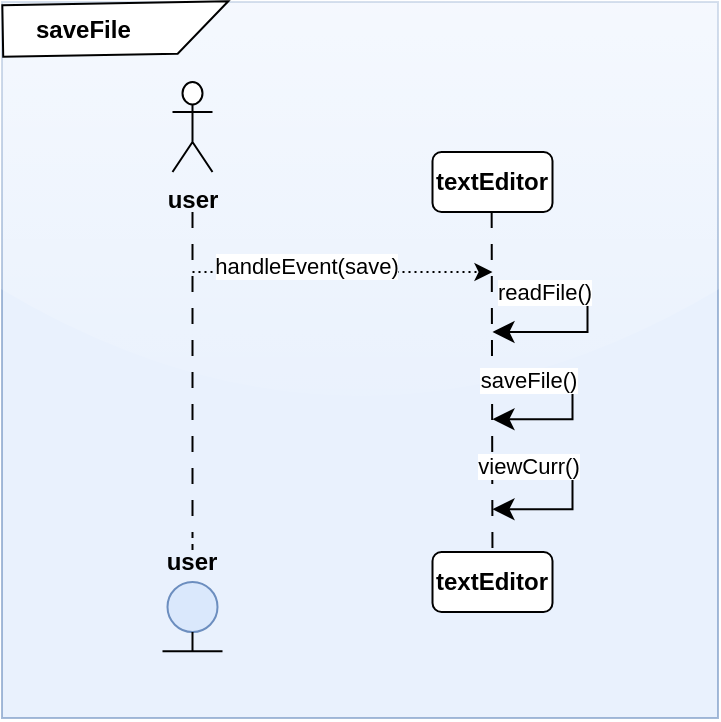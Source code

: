 <mxfile version="24.8.6">
  <diagram name="Sida-1" id="aEJ8TClAQQ043p-pL9k2">
    <mxGraphModel dx="1098" dy="2208" grid="0" gridSize="10" guides="1" tooltips="1" connect="1" arrows="1" fold="1" page="1" pageScale="1" pageWidth="1200" pageHeight="1600" background="none" math="0" shadow="0">
      <root>
        <mxCell id="0" />
        <mxCell id="1" parent="0" />
        <mxCell id="VA6Ig2lXi64m7r3Iy_jO-18" value="" style="whiteSpace=wrap;html=1;aspect=fixed;fillColor=#dae8fc;strokeColor=#6c8ebf;fillStyle=auto;opacity=60;rounded=0;glass=1;" vertex="1" parent="1">
          <mxGeometry x="71" y="-962.0" width="358" height="358" as="geometry" />
        </mxCell>
        <mxCell id="VA6Ig2lXi64m7r3Iy_jO-38" value="" style="shape=card;whiteSpace=wrap;html=1;rotation=-91;direction=east;flipV=1;" vertex="1" parent="1">
          <mxGeometry x="115" y="-1005" width="25.75" height="113" as="geometry" />
        </mxCell>
        <mxCell id="VA6Ig2lXi64m7r3Iy_jO-21" value="&lt;span style=&quot;font-size: 12.0px; text-align: center;&quot;&gt;saveFile&lt;/span&gt;" style="text;whiteSpace=wrap;html=1;fontStyle=1" vertex="1" parent="1">
          <mxGeometry x="86" y="-962" width="90" height="40" as="geometry" />
        </mxCell>
        <mxCell id="VA6Ig2lXi64m7r3Iy_jO-63" value="user" style="shape=umlActor;verticalLabelPosition=bottom;verticalAlign=top;html=1;fontStyle=1" vertex="1" parent="1">
          <mxGeometry x="156.25" y="-922" width="20" height="45" as="geometry" />
        </mxCell>
        <mxCell id="VA6Ig2lXi64m7r3Iy_jO-64" value="" style="endArrow=none;html=1;rounded=0;dashed=1;" edge="1" parent="1" source="VA6Ig2lXi64m7r3Iy_jO-67">
          <mxGeometry relative="1" as="geometry">
            <mxPoint x="166.25" y="-837" as="sourcePoint" />
            <mxPoint x="166.25" y="-687" as="targetPoint" />
          </mxGeometry>
        </mxCell>
        <mxCell id="VA6Ig2lXi64m7r3Iy_jO-65" value="" style="ellipse;whiteSpace=wrap;html=1;aspect=fixed;fillColor=#dae8fc;strokeColor=#6c8ebf;" vertex="1" parent="1">
          <mxGeometry x="153.75" y="-672" width="25" height="25" as="geometry" />
        </mxCell>
        <mxCell id="VA6Ig2lXi64m7r3Iy_jO-66" value="" style="endArrow=none;html=1;rounded=0;dashed=1;dashPattern=8 8;" edge="1" parent="1" target="VA6Ig2lXi64m7r3Iy_jO-67">
          <mxGeometry relative="1" as="geometry">
            <mxPoint x="166.25" y="-857" as="sourcePoint" />
            <mxPoint x="166.25" y="-687" as="targetPoint" />
          </mxGeometry>
        </mxCell>
        <mxCell id="VA6Ig2lXi64m7r3Iy_jO-67" value="user" style="text;html=1;align=center;verticalAlign=middle;whiteSpace=wrap;rounded=0;fontStyle=1" vertex="1" parent="1">
          <mxGeometry x="136.25" y="-697" width="60" height="30" as="geometry" />
        </mxCell>
        <mxCell id="VA6Ig2lXi64m7r3Iy_jO-68" value="" style="endArrow=none;html=1;rounded=0;entryX=0.5;entryY=1;entryDx=0;entryDy=0;" edge="1" parent="1" target="VA6Ig2lXi64m7r3Iy_jO-65">
          <mxGeometry width="50" height="50" relative="1" as="geometry">
            <mxPoint x="166.25" y="-637" as="sourcePoint" />
            <mxPoint x="526.25" y="-787" as="targetPoint" />
          </mxGeometry>
        </mxCell>
        <mxCell id="VA6Ig2lXi64m7r3Iy_jO-69" value="" style="endArrow=none;html=1;rounded=0;" edge="1" parent="1">
          <mxGeometry width="50" height="50" relative="1" as="geometry">
            <mxPoint x="151.25" y="-637.42" as="sourcePoint" />
            <mxPoint x="181.25" y="-637.42" as="targetPoint" />
          </mxGeometry>
        </mxCell>
        <mxCell id="VA6Ig2lXi64m7r3Iy_jO-70" value="" style="endArrow=classic;html=1;rounded=0;dashed=1;dashPattern=1 2;fontStyle=0" edge="1" parent="1">
          <mxGeometry width="50" height="50" relative="1" as="geometry">
            <mxPoint x="166.25" y="-827" as="sourcePoint" />
            <mxPoint x="316.25" y="-827" as="targetPoint" />
          </mxGeometry>
        </mxCell>
        <mxCell id="VA6Ig2lXi64m7r3Iy_jO-71" value="handleEvent(save)" style="edgeLabel;html=1;align=center;verticalAlign=middle;resizable=0;points=[];" vertex="1" connectable="0" parent="VA6Ig2lXi64m7r3Iy_jO-70">
          <mxGeometry x="-0.244" y="3" relative="1" as="geometry">
            <mxPoint as="offset" />
          </mxGeometry>
        </mxCell>
        <mxCell id="VA6Ig2lXi64m7r3Iy_jO-72" value="&lt;b&gt;textEditor&lt;/b&gt;" style="rounded=1;whiteSpace=wrap;html=1;" vertex="1" parent="1">
          <mxGeometry x="286.25" y="-887" width="60" height="30" as="geometry" />
        </mxCell>
        <mxCell id="VA6Ig2lXi64m7r3Iy_jO-73" value="" style="endArrow=none;html=1;rounded=0;dashed=1;dashPattern=8 8;" edge="1" parent="1">
          <mxGeometry relative="1" as="geometry">
            <mxPoint x="315.83" y="-857" as="sourcePoint" />
            <mxPoint x="316.25" y="-677" as="targetPoint" />
          </mxGeometry>
        </mxCell>
        <mxCell id="VA6Ig2lXi64m7r3Iy_jO-74" value="&lt;b&gt;textEditor&lt;/b&gt;" style="rounded=1;whiteSpace=wrap;html=1;" vertex="1" parent="1">
          <mxGeometry x="286.25" y="-687" width="60" height="30" as="geometry" />
        </mxCell>
        <mxCell id="VA6Ig2lXi64m7r3Iy_jO-75" value="" style="edgeStyle=elbowEdgeStyle;elbow=horizontal;endArrow=classic;html=1;curved=0;rounded=0;endSize=8;startSize=8;verticalAlign=bottom;horizontal=1;" edge="1" parent="1">
          <mxGeometry width="50" height="50" relative="1" as="geometry">
            <mxPoint x="316.25" y="-773.43" as="sourcePoint" />
            <mxPoint x="316.25" y="-753.43" as="targetPoint" />
            <Array as="points">
              <mxPoint x="356.25" y="-773.43" />
            </Array>
          </mxGeometry>
        </mxCell>
        <mxCell id="VA6Ig2lXi64m7r3Iy_jO-76" value="saveFile()" style="edgeLabel;html=1;align=center;verticalAlign=middle;resizable=0;points=[];" vertex="1" connectable="0" parent="VA6Ig2lXi64m7r3Iy_jO-75">
          <mxGeometry x="-0.663" relative="1" as="geometry">
            <mxPoint as="offset" />
          </mxGeometry>
        </mxCell>
        <mxCell id="VA6Ig2lXi64m7r3Iy_jO-77" value="" style="edgeStyle=elbowEdgeStyle;elbow=horizontal;endArrow=classic;html=1;curved=0;rounded=0;endSize=8;startSize=8;verticalAlign=bottom;horizontal=1;" edge="1" parent="1">
          <mxGeometry width="50" height="50" relative="1" as="geometry">
            <mxPoint x="316.25" y="-728.43" as="sourcePoint" />
            <mxPoint x="316.25" y="-708.43" as="targetPoint" />
            <Array as="points">
              <mxPoint x="356.25" y="-728.43" />
            </Array>
          </mxGeometry>
        </mxCell>
        <mxCell id="VA6Ig2lXi64m7r3Iy_jO-78" value="viewCurr()" style="edgeLabel;html=1;align=center;verticalAlign=middle;resizable=0;points=[];" vertex="1" connectable="0" parent="VA6Ig2lXi64m7r3Iy_jO-77">
          <mxGeometry x="-0.663" y="2" relative="1" as="geometry">
            <mxPoint as="offset" />
          </mxGeometry>
        </mxCell>
        <mxCell id="VA6Ig2lXi64m7r3Iy_jO-79" value="" style="edgeStyle=elbowEdgeStyle;elbow=horizontal;endArrow=classic;html=1;curved=0;rounded=0;endSize=8;startSize=8;verticalAlign=bottom;horizontal=1;" edge="1" parent="1">
          <mxGeometry width="50" height="50" relative="1" as="geometry">
            <mxPoint x="323.75" y="-817" as="sourcePoint" />
            <mxPoint x="316.25" y="-797" as="targetPoint" />
            <Array as="points">
              <mxPoint x="363.75" y="-817" />
            </Array>
          </mxGeometry>
        </mxCell>
        <mxCell id="VA6Ig2lXi64m7r3Iy_jO-80" value="readFile()" style="edgeLabel;html=1;align=center;verticalAlign=middle;resizable=0;points=[];" vertex="1" connectable="0" parent="VA6Ig2lXi64m7r3Iy_jO-79">
          <mxGeometry x="-0.663" relative="1" as="geometry">
            <mxPoint as="offset" />
          </mxGeometry>
        </mxCell>
      </root>
    </mxGraphModel>
  </diagram>
</mxfile>
